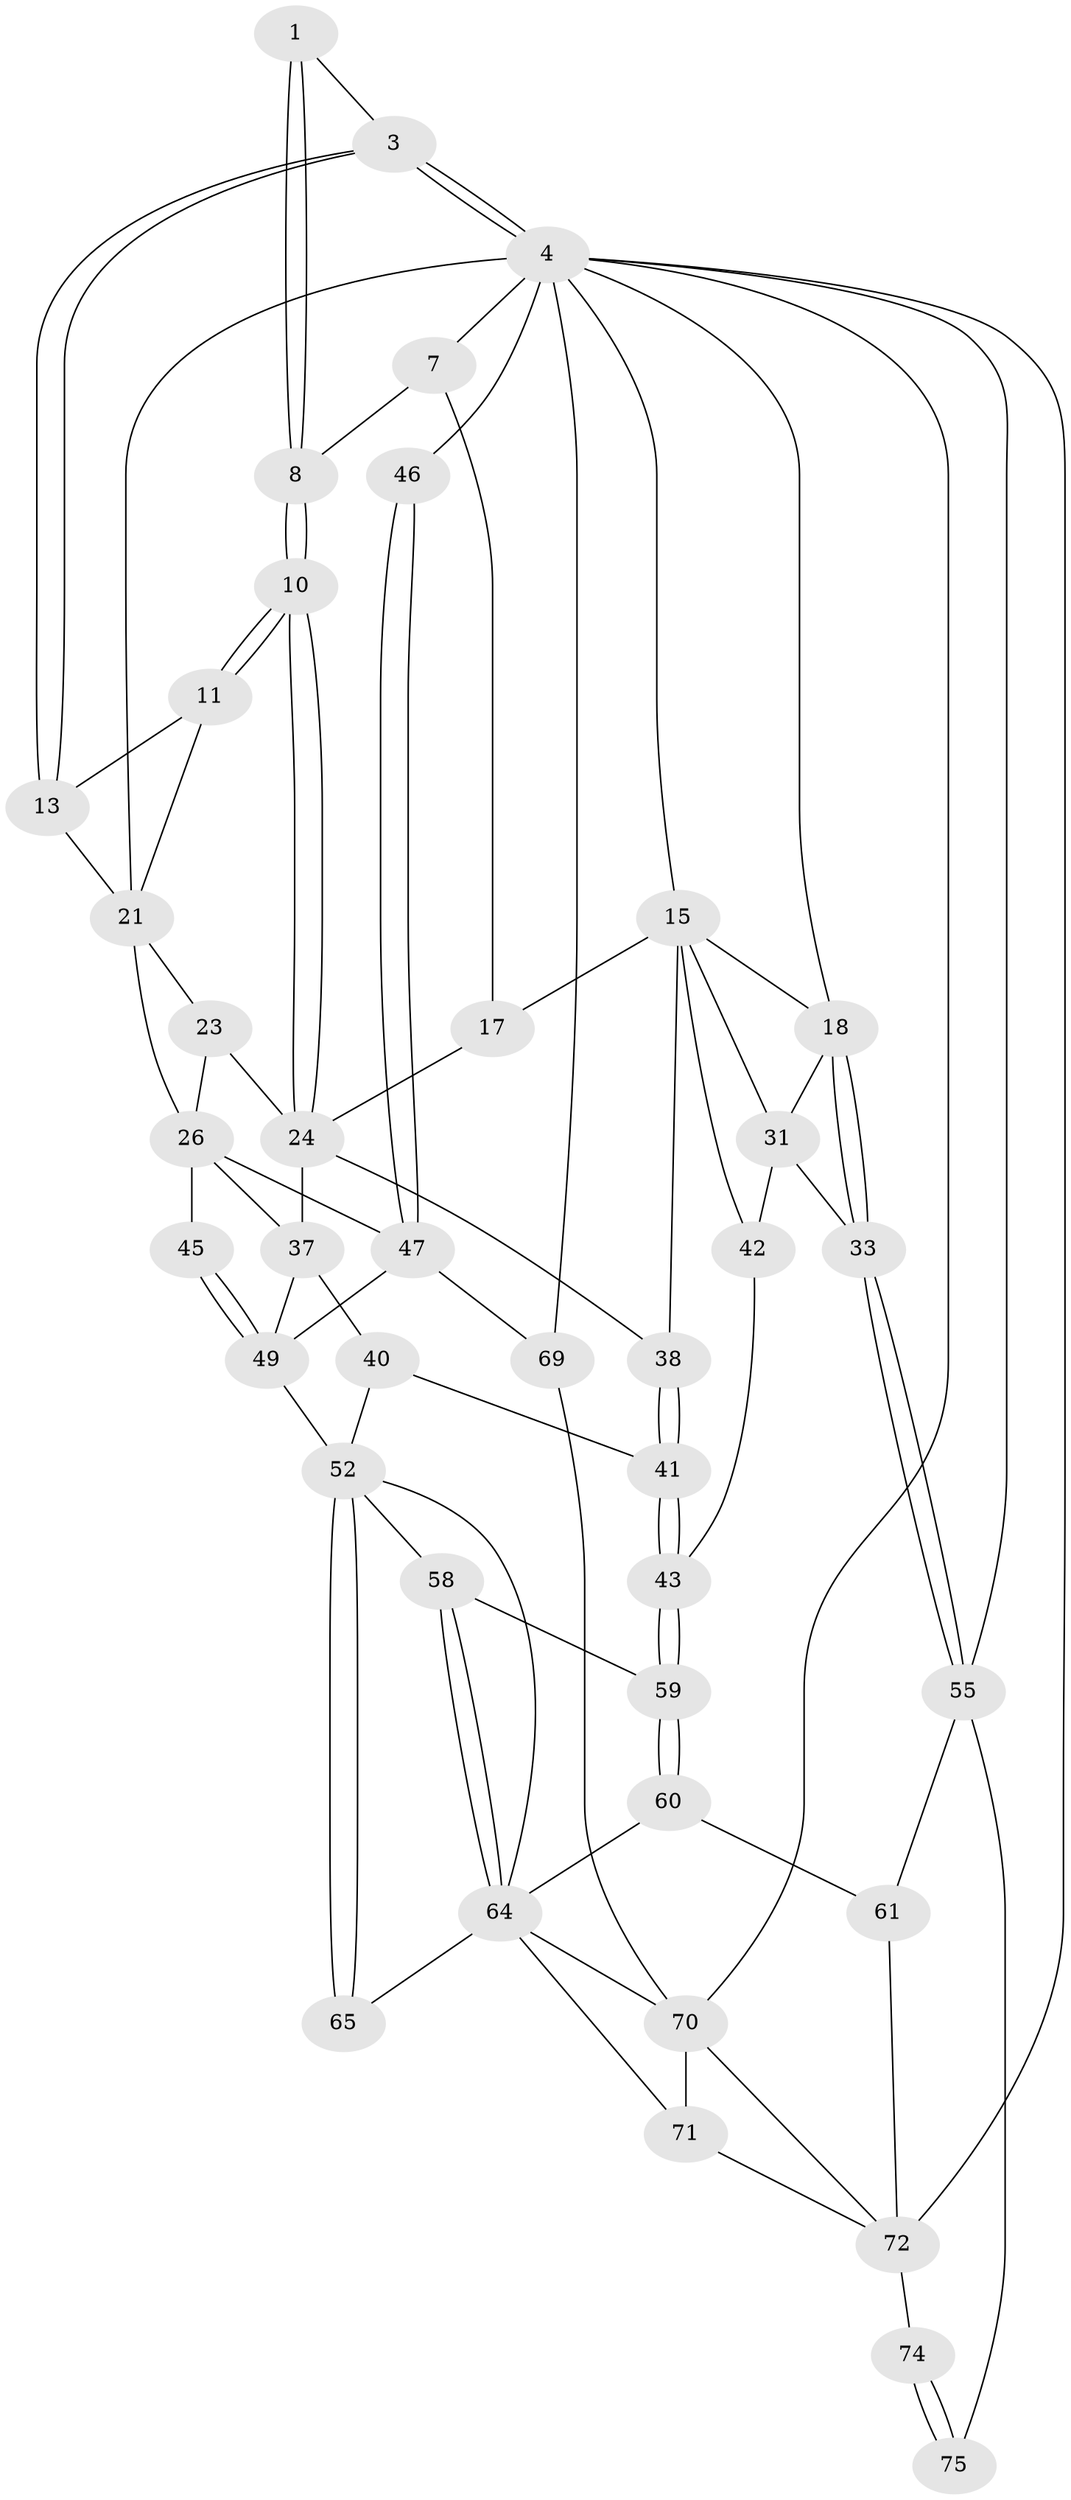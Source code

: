 // original degree distribution, {4: 0.24390243902439024, 6: 0.24390243902439024, 5: 0.47560975609756095, 3: 0.036585365853658534}
// Generated by graph-tools (version 1.1) at 2025/16/03/09/25 04:16:45]
// undirected, 41 vertices, 91 edges
graph export_dot {
graph [start="1"]
  node [color=gray90,style=filled];
  1 [pos="+0.5134621962528413+0",super="+2"];
  3 [pos="+1+0"];
  4 [pos="+1+0",super="+28+5+51"];
  7 [pos="+0.37345484299314075+0",super="+9"];
  8 [pos="+0.64934016130125+0.12767366143366998"];
  10 [pos="+0.6549076633081993+0.13972352437025684"];
  11 [pos="+0.7295087789582866+0.08424866339331204",super="+12"];
  13 [pos="+0.8558411805808774+0.15792598785725329"];
  15 [pos="+0.29606752855101787+0.13393052404403258",super="+16"];
  17 [pos="+0.35563928832661784+0.11839416906751424"];
  18 [pos="+0+0.12432624277454038",super="+19"];
  21 [pos="+0.8503842913793358+0.16868621197757006",super="+25+22"];
  23 [pos="+0.738310396685818+0.23653612015038314"];
  24 [pos="+0.6430775198463106+0.16069757309450358",super="+29"];
  26 [pos="+0.894912952340568+0.3368159643200377",super="+27+44"];
  31 [pos="+0.14193944796104582+0.20216674086172834",super="+32"];
  33 [pos="+0+0.4177784341448533"];
  37 [pos="+0.5953592060358903+0.422897805926741",super="+39"];
  38 [pos="+0.3706482612984563+0.38728083830679005"];
  40 [pos="+0.5726816852952543+0.47132386137634547"];
  41 [pos="+0.37824726258426256+0.4402428477962616"];
  42 [pos="+0.20065524122531977+0.37595491243328794"];
  43 [pos="+0.2898815100566851+0.5189614766763015"];
  45 [pos="+0.7698129764723628+0.4867621921004978"];
  46 [pos="+1+0.7663490875487136"];
  47 [pos="+1+0.7419994153122279",super="+48"];
  49 [pos="+0.7396029961670236+0.5354339523892233",super="+50"];
  52 [pos="+0.6544390756123901+0.713000806257569",super="+53"];
  55 [pos="+0+0.6082527092636755",super="+56+62"];
  58 [pos="+0.43536164041159114+0.6076745112428655"];
  59 [pos="+0.2765930218195799+0.5825248295646956"];
  60 [pos="+0.2561220081369144+0.6039249593227097"];
  61 [pos="+0.093949403316065+0.680495797978765"];
  64 [pos="+0.45572553356309664+0.690856028539333",super="+66"];
  65 [pos="+0.6475796104569157+0.7267581573690052"];
  69 [pos="+0.8152008897283015+0.9207939990850162"];
  70 [pos="+0.6430898503537961+0.8597877380533834",super="+77"];
  71 [pos="+0.37342086387915097+0.8689731992261605"];
  72 [pos="+0.30287094120223956+0.8680549228155284",super="+73+79"];
  74 [pos="+0.14515643167607084+1"];
  75 [pos="+0.06433136873571998+0.9582724620744574",super="+76+78"];
  1 -- 8;
  1 -- 8;
  1 -- 3;
  3 -- 4;
  3 -- 4;
  3 -- 13;
  3 -- 13;
  4 -- 21;
  4 -- 46 [weight=2];
  4 -- 18;
  4 -- 7;
  4 -- 15;
  4 -- 69;
  4 -- 70;
  4 -- 55;
  4 -- 72;
  7 -- 8;
  7 -- 17;
  8 -- 10;
  8 -- 10;
  10 -- 11;
  10 -- 11;
  10 -- 24;
  10 -- 24;
  11 -- 21;
  11 -- 13;
  13 -- 21;
  15 -- 18;
  15 -- 17;
  15 -- 38;
  15 -- 42;
  15 -- 31;
  17 -- 24;
  18 -- 33;
  18 -- 33;
  18 -- 31;
  21 -- 26;
  21 -- 23;
  23 -- 24;
  23 -- 26;
  24 -- 37;
  24 -- 38;
  26 -- 37;
  26 -- 45 [weight=2];
  26 -- 47;
  31 -- 33;
  31 -- 42;
  33 -- 55;
  33 -- 55;
  37 -- 40;
  37 -- 49;
  38 -- 41;
  38 -- 41;
  40 -- 41;
  40 -- 52;
  41 -- 43;
  41 -- 43;
  42 -- 43;
  43 -- 59;
  43 -- 59;
  45 -- 49;
  45 -- 49;
  46 -- 47;
  46 -- 47;
  47 -- 69;
  47 -- 49;
  49 -- 52;
  52 -- 65 [weight=2];
  52 -- 65;
  52 -- 64;
  52 -- 58;
  55 -- 75 [weight=2];
  55 -- 61;
  58 -- 59;
  58 -- 64;
  58 -- 64;
  59 -- 60;
  59 -- 60;
  60 -- 61;
  60 -- 64;
  61 -- 72;
  64 -- 65;
  64 -- 70;
  64 -- 71;
  69 -- 70;
  70 -- 71;
  70 -- 72;
  71 -- 72;
  72 -- 74 [weight=2];
  74 -- 75;
  74 -- 75;
}
